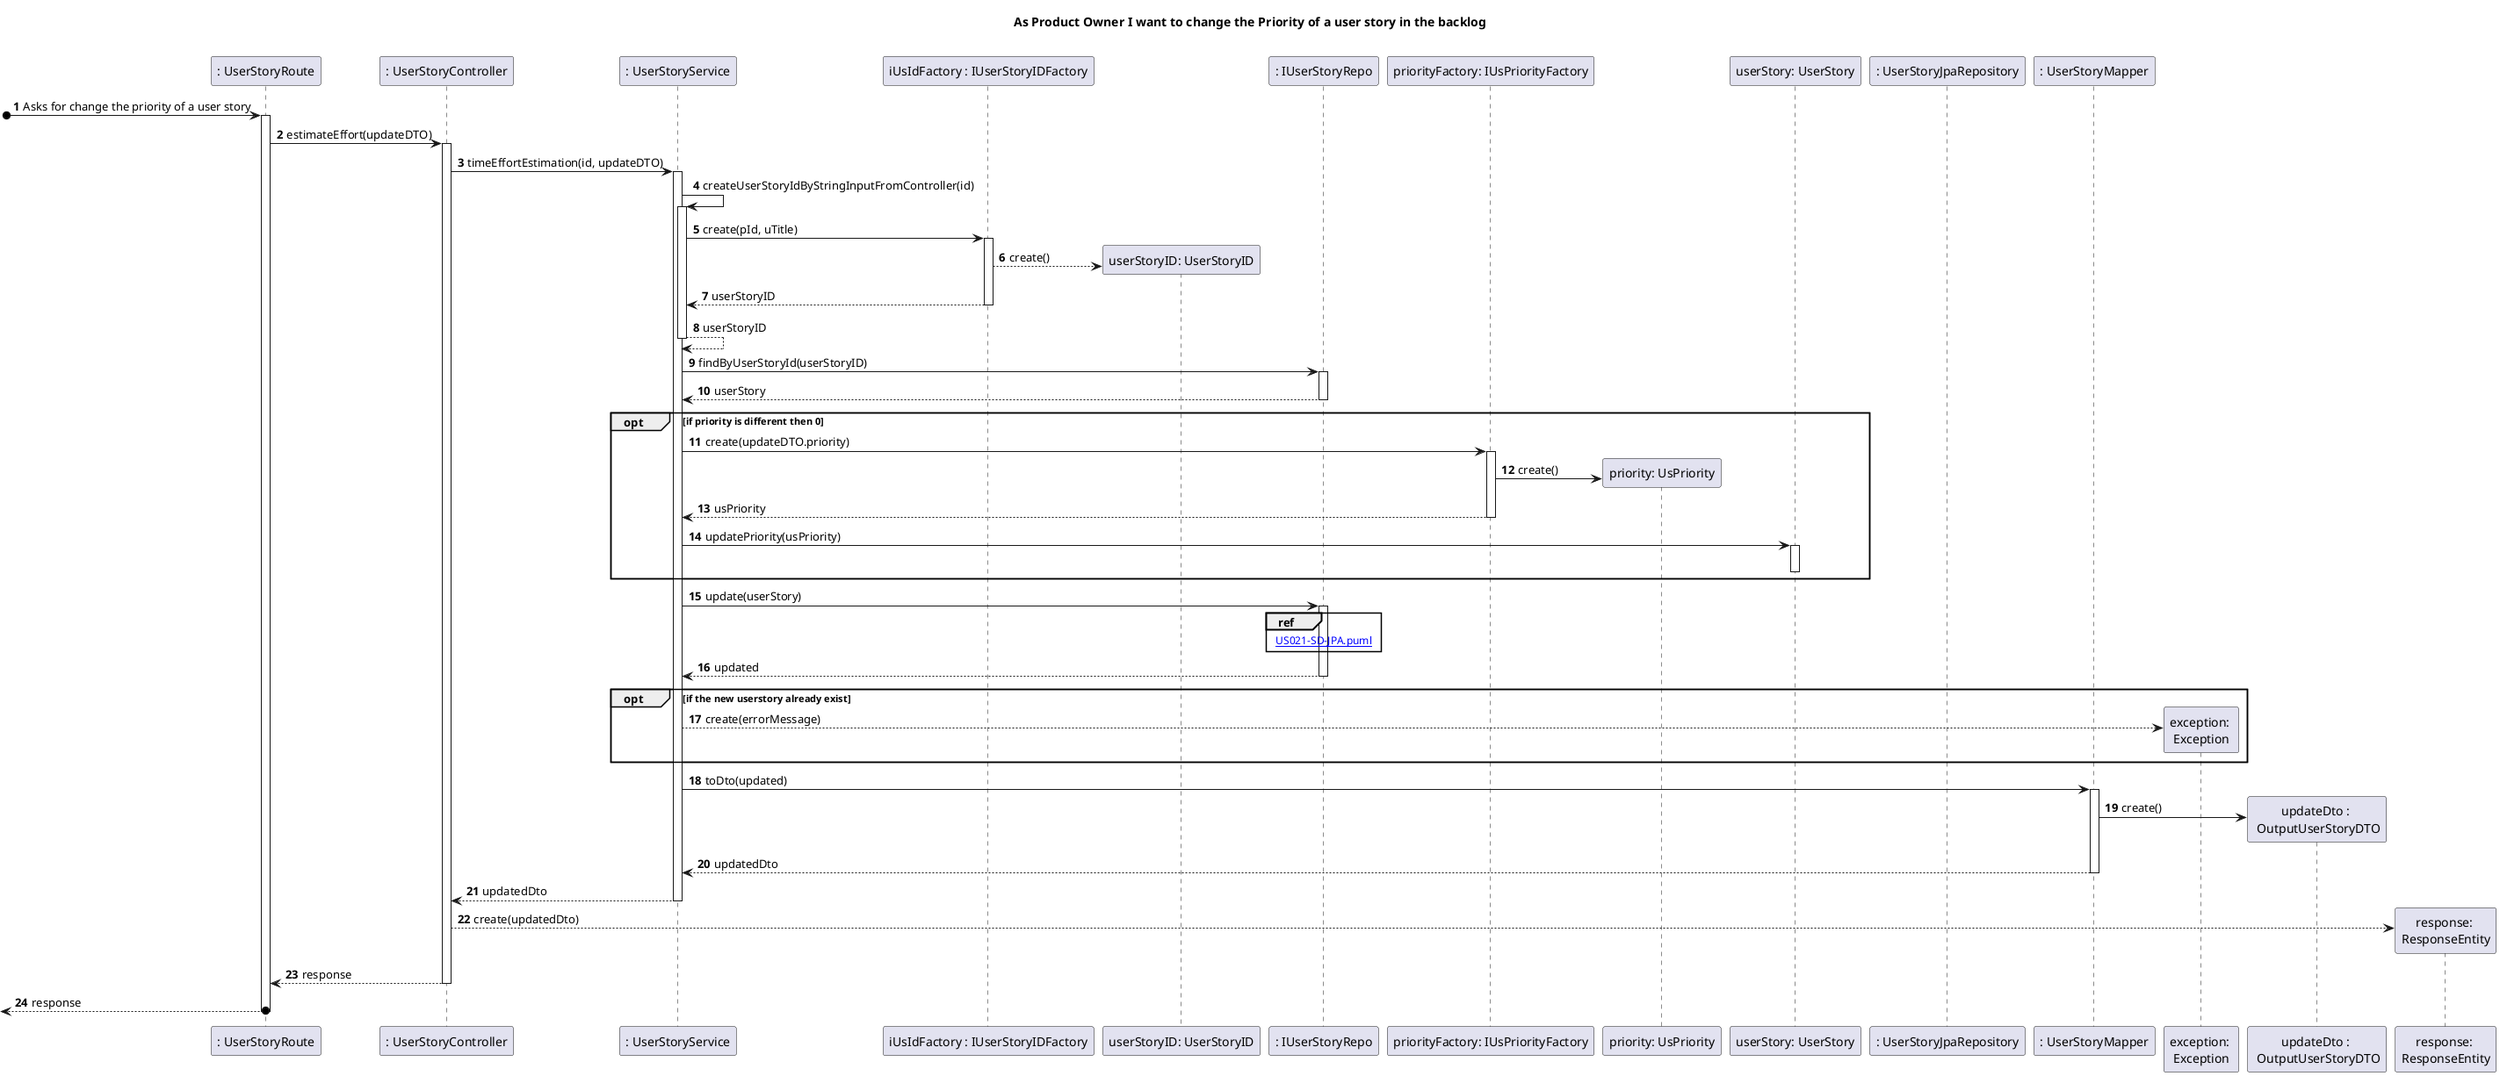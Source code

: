 @startuml
title As Product Owner I want to change the Priority of a user story in the backlog

autoactivate on
autonumber

participant ": UserStoryRoute" as Route
participant ": UserStoryController" as Ctrl
participant ": UserStoryService" as Service
participant "iUsIdFactory : IUserStoryIDFactory" as IdFactory
participant "userStoryID: UserStoryID" as ID
participant ": IUserStoryRepo" as Repo
participant "priorityFactory: IUsPriorityFactory" as PriorityFactory
participant "priority: UsPriority" as Priority
participant "userStory: UserStory" as US
participant ": UserStoryJpaRepository" as Driver
participant ": UserStoryMapper" as usMapper
participant "exception: \nException" as exc
participant "updateDto : \n OutputUserStoryDTO" as outDto
participant "response: \nResponseEntity" as json

[o-> Route: Asks for change the priority of a user story
Route -> Ctrl: estimateEffort(updateDTO)
Ctrl -> Service: timeEffortEstimation(id, updateDTO)
Service -> Service: createUserStoryIdByStringInputFromController(id)
Service -> IdFactory: create(pId, uTitle)
IdFactory --> ID**: create()
return userStoryID
return userStoryID
Service -> Repo: findByUserStoryId(userStoryID)
return userStory
opt if priority is different then 0
    Service -> PriorityFactory: create(updateDTO.priority)
    PriorityFactory -> Priority**: create()
    return usPriority
    Service -> US: updatePriority(usPriority)
    deactivate US
end
Service -> Repo: update(userStory)
ref over Repo: [[US021-SD-JPA.puml]]
return updated
opt if the new userstory already exist
    Service --> exc** : create(errorMessage)
end
Service-> usMapper : toDto(updated)
usMapper-> outDto **:create()
usMapper --> Service: updatedDto
Service --> Ctrl: updatedDto
Ctrl --> json**: create(updatedDto)
return response
return response

@enduml